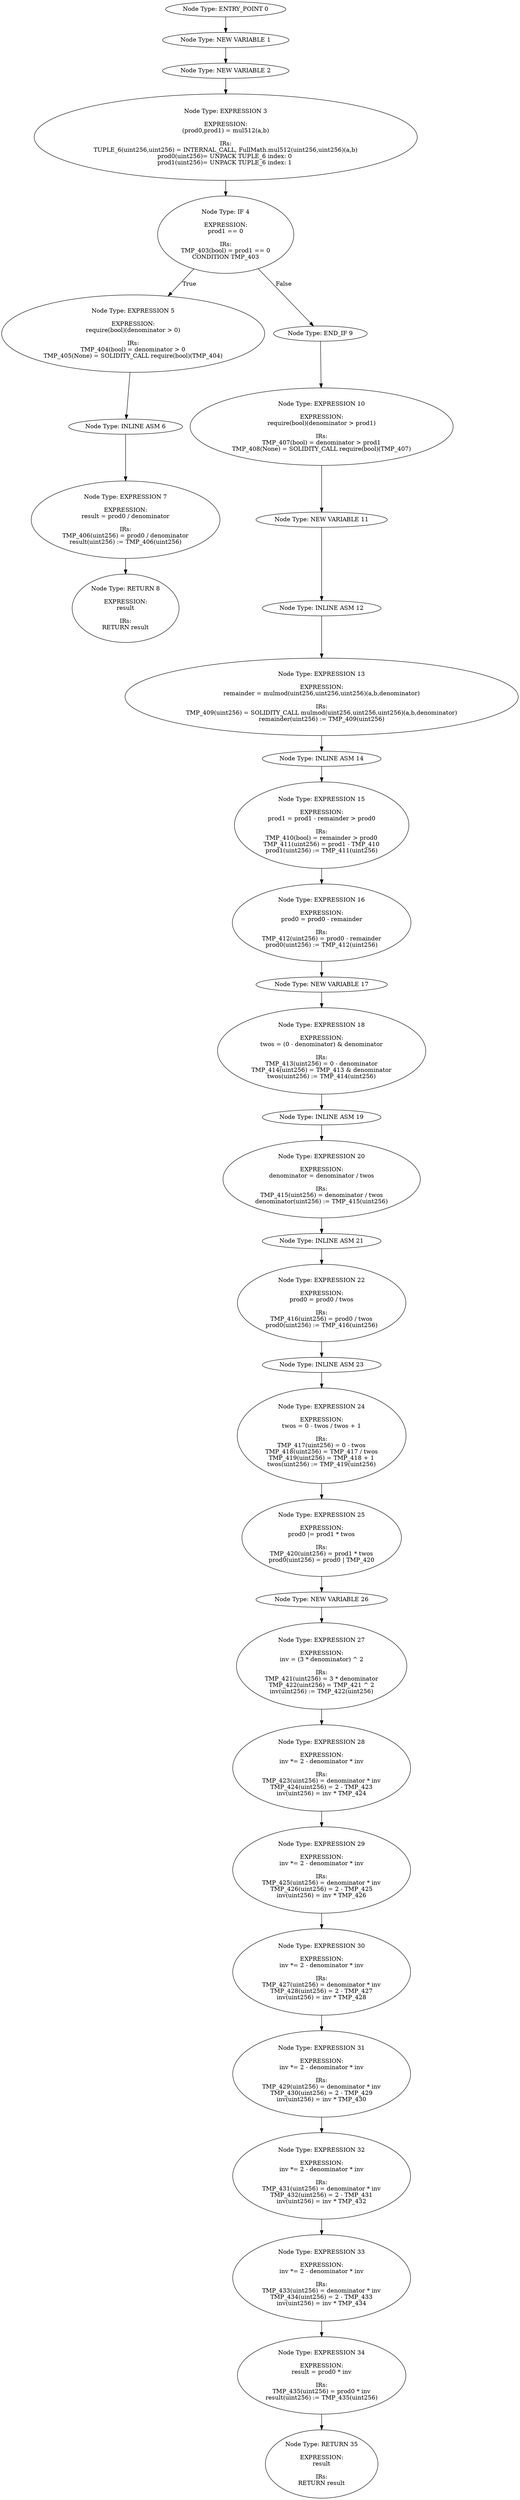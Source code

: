 digraph{
0[label="Node Type: ENTRY_POINT 0
"];
0->1;
1[label="Node Type: NEW VARIABLE 1
"];
1->2;
2[label="Node Type: NEW VARIABLE 2
"];
2->3;
3[label="Node Type: EXPRESSION 3

EXPRESSION:
(prod0,prod1) = mul512(a,b)

IRs:
TUPLE_6(uint256,uint256) = INTERNAL_CALL, FullMath.mul512(uint256,uint256)(a,b)
prod0(uint256)= UNPACK TUPLE_6 index: 0 
prod1(uint256)= UNPACK TUPLE_6 index: 1 "];
3->4;
4[label="Node Type: IF 4

EXPRESSION:
prod1 == 0

IRs:
TMP_403(bool) = prod1 == 0
CONDITION TMP_403"];
4->5[label="True"];
4->9[label="False"];
5[label="Node Type: EXPRESSION 5

EXPRESSION:
require(bool)(denominator > 0)

IRs:
TMP_404(bool) = denominator > 0
TMP_405(None) = SOLIDITY_CALL require(bool)(TMP_404)"];
5->6;
6[label="Node Type: INLINE ASM 6
"];
6->7;
7[label="Node Type: EXPRESSION 7

EXPRESSION:
result = prod0 / denominator

IRs:
TMP_406(uint256) = prod0 / denominator
result(uint256) := TMP_406(uint256)"];
7->8;
8[label="Node Type: RETURN 8

EXPRESSION:
result

IRs:
RETURN result"];
9[label="Node Type: END_IF 9
"];
9->10;
10[label="Node Type: EXPRESSION 10

EXPRESSION:
require(bool)(denominator > prod1)

IRs:
TMP_407(bool) = denominator > prod1
TMP_408(None) = SOLIDITY_CALL require(bool)(TMP_407)"];
10->11;
11[label="Node Type: NEW VARIABLE 11
"];
11->12;
12[label="Node Type: INLINE ASM 12
"];
12->13;
13[label="Node Type: EXPRESSION 13

EXPRESSION:
remainder = mulmod(uint256,uint256,uint256)(a,b,denominator)

IRs:
TMP_409(uint256) = SOLIDITY_CALL mulmod(uint256,uint256,uint256)(a,b,denominator)
remainder(uint256) := TMP_409(uint256)"];
13->14;
14[label="Node Type: INLINE ASM 14
"];
14->15;
15[label="Node Type: EXPRESSION 15

EXPRESSION:
prod1 = prod1 - remainder > prod0

IRs:
TMP_410(bool) = remainder > prod0
TMP_411(uint256) = prod1 - TMP_410
prod1(uint256) := TMP_411(uint256)"];
15->16;
16[label="Node Type: EXPRESSION 16

EXPRESSION:
prod0 = prod0 - remainder

IRs:
TMP_412(uint256) = prod0 - remainder
prod0(uint256) := TMP_412(uint256)"];
16->17;
17[label="Node Type: NEW VARIABLE 17
"];
17->18;
18[label="Node Type: EXPRESSION 18

EXPRESSION:
twos = (0 - denominator) & denominator

IRs:
TMP_413(uint256) = 0 - denominator
TMP_414(uint256) = TMP_413 & denominator
twos(uint256) := TMP_414(uint256)"];
18->19;
19[label="Node Type: INLINE ASM 19
"];
19->20;
20[label="Node Type: EXPRESSION 20

EXPRESSION:
denominator = denominator / twos

IRs:
TMP_415(uint256) = denominator / twos
denominator(uint256) := TMP_415(uint256)"];
20->21;
21[label="Node Type: INLINE ASM 21
"];
21->22;
22[label="Node Type: EXPRESSION 22

EXPRESSION:
prod0 = prod0 / twos

IRs:
TMP_416(uint256) = prod0 / twos
prod0(uint256) := TMP_416(uint256)"];
22->23;
23[label="Node Type: INLINE ASM 23
"];
23->24;
24[label="Node Type: EXPRESSION 24

EXPRESSION:
twos = 0 - twos / twos + 1

IRs:
TMP_417(uint256) = 0 - twos
TMP_418(uint256) = TMP_417 / twos
TMP_419(uint256) = TMP_418 + 1
twos(uint256) := TMP_419(uint256)"];
24->25;
25[label="Node Type: EXPRESSION 25

EXPRESSION:
prod0 |= prod1 * twos

IRs:
TMP_420(uint256) = prod1 * twos
prod0(uint256) = prod0 | TMP_420"];
25->26;
26[label="Node Type: NEW VARIABLE 26
"];
26->27;
27[label="Node Type: EXPRESSION 27

EXPRESSION:
inv = (3 * denominator) ^ 2

IRs:
TMP_421(uint256) = 3 * denominator
TMP_422(uint256) = TMP_421 ^ 2
inv(uint256) := TMP_422(uint256)"];
27->28;
28[label="Node Type: EXPRESSION 28

EXPRESSION:
inv *= 2 - denominator * inv

IRs:
TMP_423(uint256) = denominator * inv
TMP_424(uint256) = 2 - TMP_423
inv(uint256) = inv * TMP_424"];
28->29;
29[label="Node Type: EXPRESSION 29

EXPRESSION:
inv *= 2 - denominator * inv

IRs:
TMP_425(uint256) = denominator * inv
TMP_426(uint256) = 2 - TMP_425
inv(uint256) = inv * TMP_426"];
29->30;
30[label="Node Type: EXPRESSION 30

EXPRESSION:
inv *= 2 - denominator * inv

IRs:
TMP_427(uint256) = denominator * inv
TMP_428(uint256) = 2 - TMP_427
inv(uint256) = inv * TMP_428"];
30->31;
31[label="Node Type: EXPRESSION 31

EXPRESSION:
inv *= 2 - denominator * inv

IRs:
TMP_429(uint256) = denominator * inv
TMP_430(uint256) = 2 - TMP_429
inv(uint256) = inv * TMP_430"];
31->32;
32[label="Node Type: EXPRESSION 32

EXPRESSION:
inv *= 2 - denominator * inv

IRs:
TMP_431(uint256) = denominator * inv
TMP_432(uint256) = 2 - TMP_431
inv(uint256) = inv * TMP_432"];
32->33;
33[label="Node Type: EXPRESSION 33

EXPRESSION:
inv *= 2 - denominator * inv

IRs:
TMP_433(uint256) = denominator * inv
TMP_434(uint256) = 2 - TMP_433
inv(uint256) = inv * TMP_434"];
33->34;
34[label="Node Type: EXPRESSION 34

EXPRESSION:
result = prod0 * inv

IRs:
TMP_435(uint256) = prod0 * inv
result(uint256) := TMP_435(uint256)"];
34->35;
35[label="Node Type: RETURN 35

EXPRESSION:
result

IRs:
RETURN result"];
}
